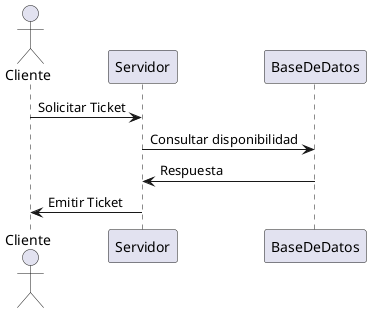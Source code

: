 @startuml
actor Cliente
Cliente -> Servidor: Solicitar Ticket
Servidor -> BaseDeDatos: Consultar disponibilidad
BaseDeDatos -> Servidor: Respuesta
Servidor -> Cliente: Emitir Ticket
@enduml

